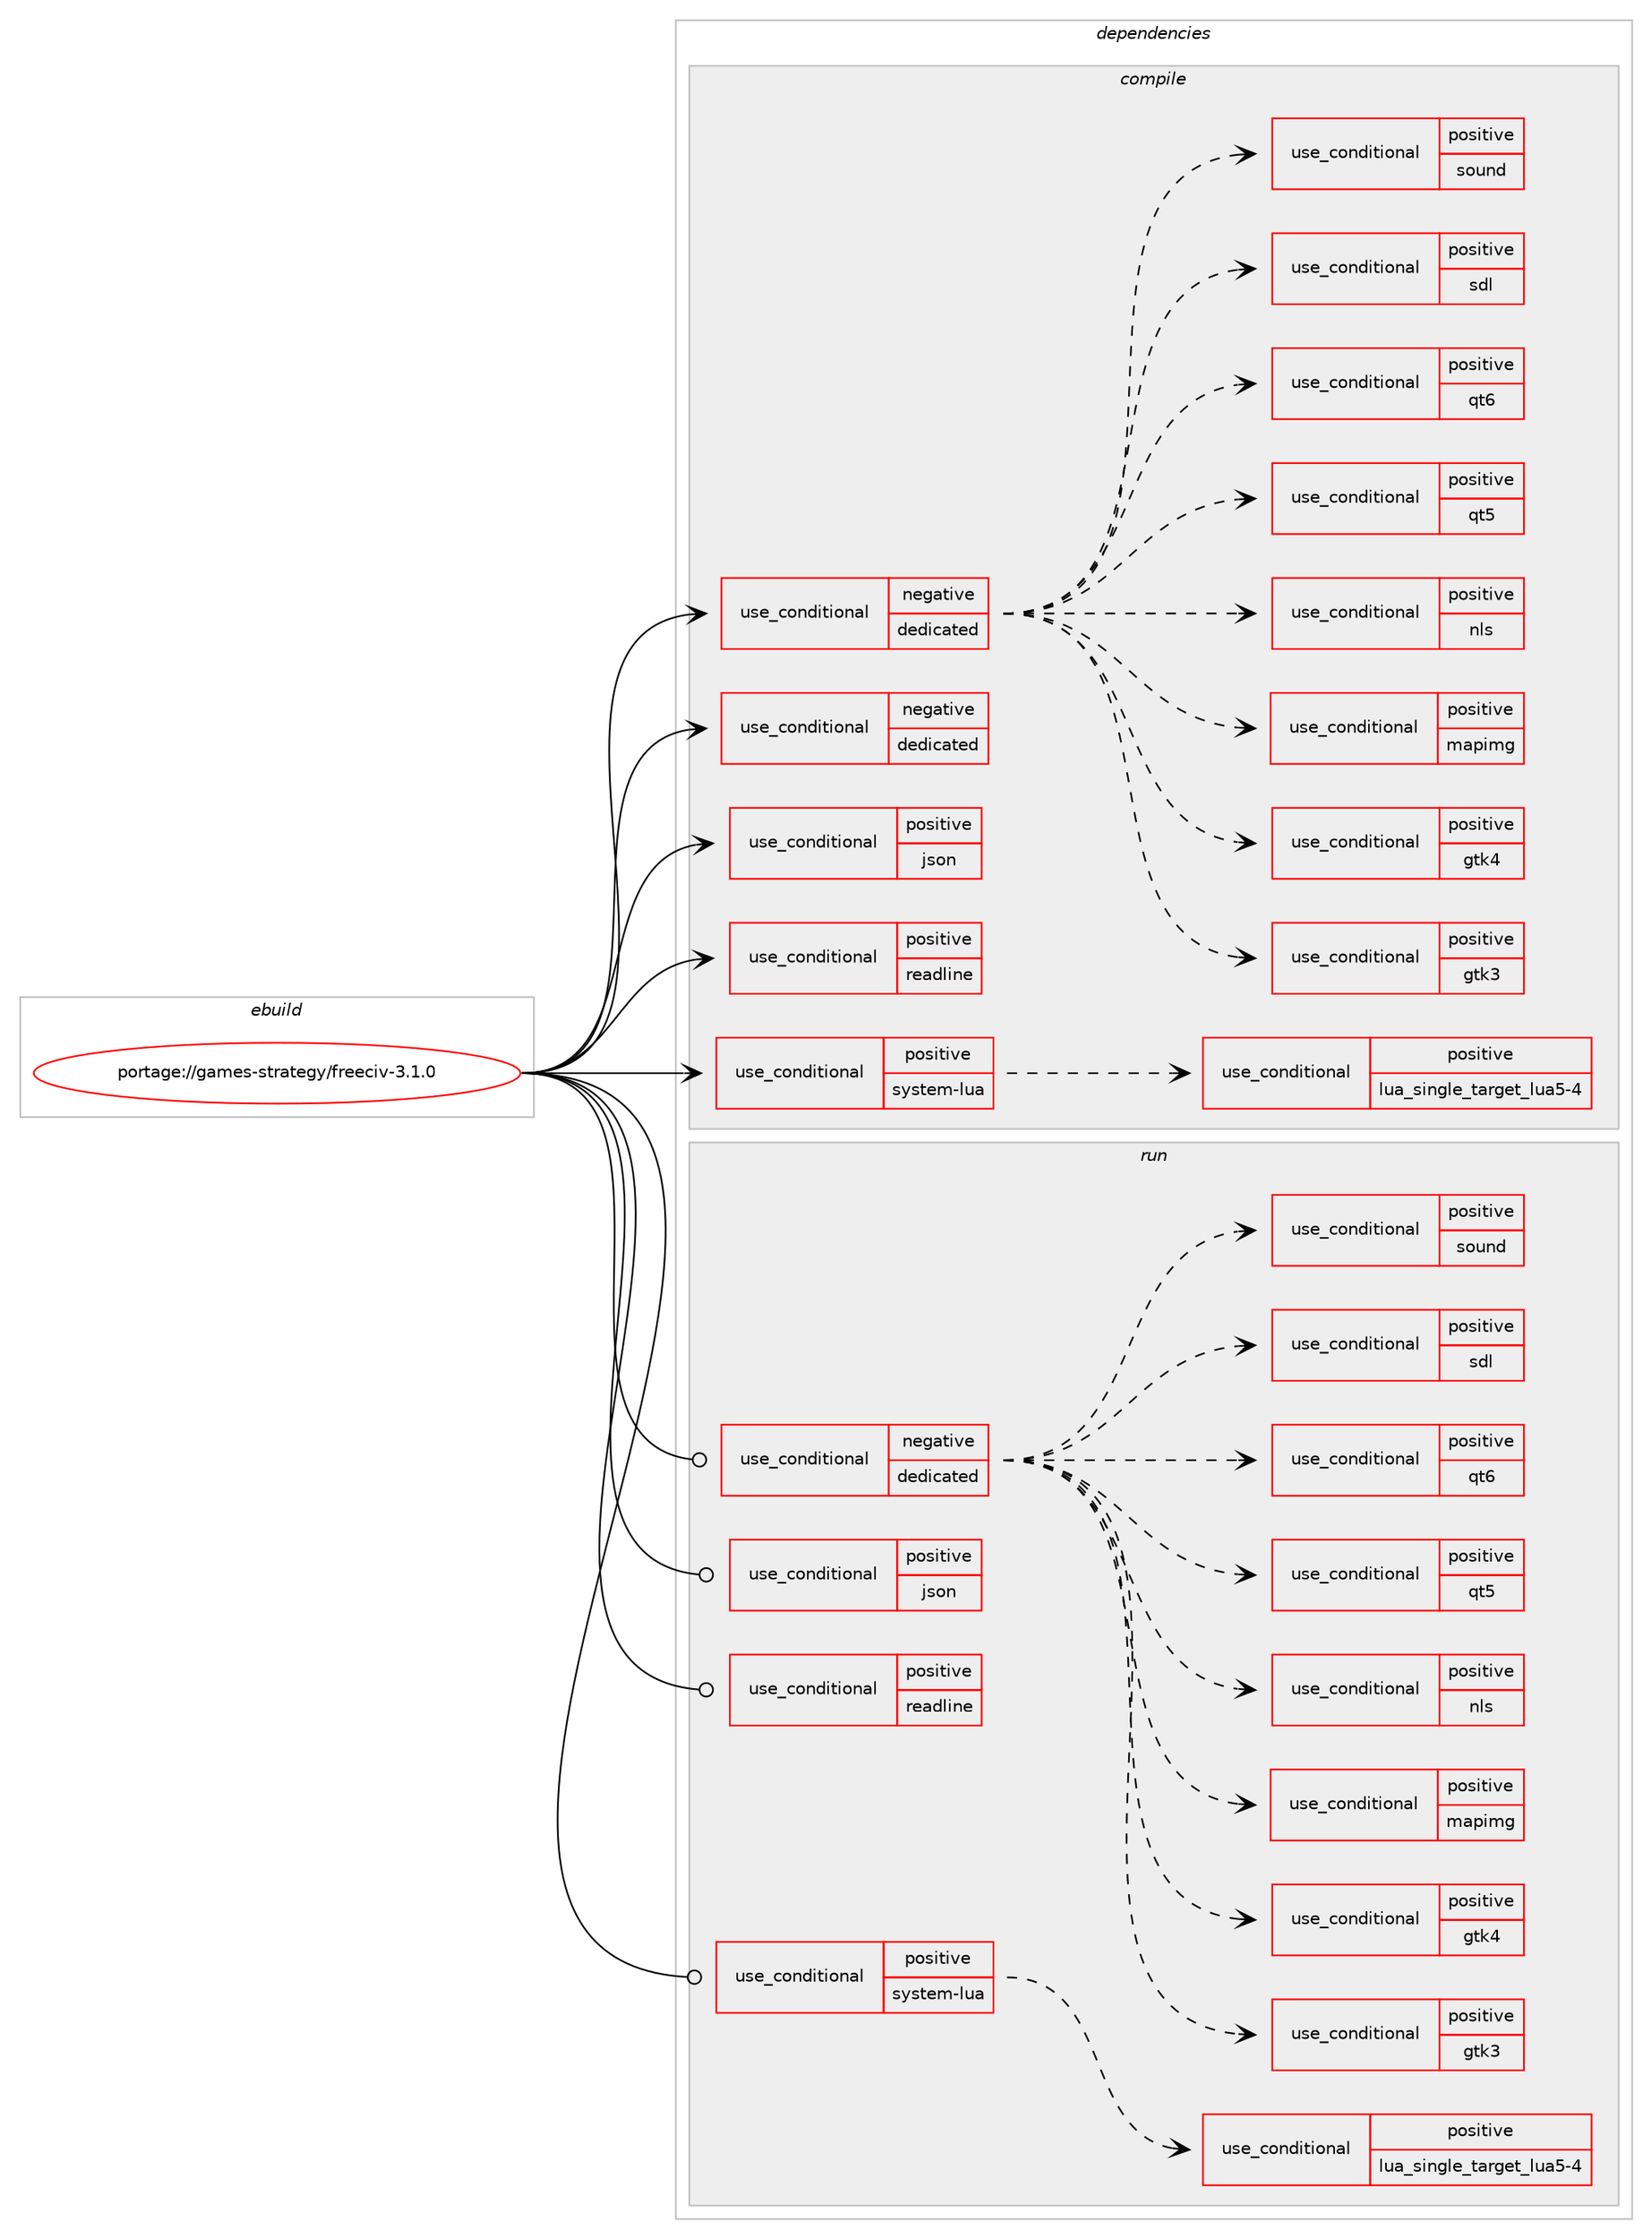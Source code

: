 digraph prolog {

# *************
# Graph options
# *************

newrank=true;
concentrate=true;
compound=true;
graph [rankdir=LR,fontname=Helvetica,fontsize=10,ranksep=1.5];#, ranksep=2.5, nodesep=0.2];
edge  [arrowhead=vee];
node  [fontname=Helvetica,fontsize=10];

# **********
# The ebuild
# **********

subgraph cluster_leftcol {
color=gray;
rank=same;
label=<<i>ebuild</i>>;
id [label="portage://games-strategy/freeciv-3.1.0", color=red, width=4, href="../games-strategy/freeciv-3.1.0.svg"];
}

# ****************
# The dependencies
# ****************

subgraph cluster_midcol {
color=gray;
label=<<i>dependencies</i>>;
subgraph cluster_compile {
fillcolor="#eeeeee";
style=filled;
label=<<i>compile</i>>;
subgraph cond63311 {
dependency116834 [label=<<TABLE BORDER="0" CELLBORDER="1" CELLSPACING="0" CELLPADDING="4"><TR><TD ROWSPAN="3" CELLPADDING="10">use_conditional</TD></TR><TR><TD>negative</TD></TR><TR><TD>dedicated</TD></TR></TABLE>>, shape=none, color=red];
# *** BEGIN UNKNOWN DEPENDENCY TYPE (TODO) ***
# dependency116834 -> package_dependency(portage://games-strategy/freeciv-3.1.0,install,no,media-libs,libpng,none,[,,],[],[])
# *** END UNKNOWN DEPENDENCY TYPE (TODO) ***

subgraph cond63312 {
dependency116835 [label=<<TABLE BORDER="0" CELLBORDER="1" CELLSPACING="0" CELLPADDING="4"><TR><TD ROWSPAN="3" CELLPADDING="10">use_conditional</TD></TR><TR><TD>positive</TD></TR><TR><TD>gtk3</TD></TR></TABLE>>, shape=none, color=red];
# *** BEGIN UNKNOWN DEPENDENCY TYPE (TODO) ***
# dependency116835 -> package_dependency(portage://games-strategy/freeciv-3.1.0,install,no,x11-libs,gtk+,none,[,,],[slot(3)],[])
# *** END UNKNOWN DEPENDENCY TYPE (TODO) ***

}
dependency116834:e -> dependency116835:w [weight=20,style="dashed",arrowhead="vee"];
subgraph cond63313 {
dependency116836 [label=<<TABLE BORDER="0" CELLBORDER="1" CELLSPACING="0" CELLPADDING="4"><TR><TD ROWSPAN="3" CELLPADDING="10">use_conditional</TD></TR><TR><TD>positive</TD></TR><TR><TD>gtk4</TD></TR></TABLE>>, shape=none, color=red];
# *** BEGIN UNKNOWN DEPENDENCY TYPE (TODO) ***
# dependency116836 -> package_dependency(portage://games-strategy/freeciv-3.1.0,install,no,gui-libs,gtk,none,[,,],[slot(4)],[])
# *** END UNKNOWN DEPENDENCY TYPE (TODO) ***

}
dependency116834:e -> dependency116836:w [weight=20,style="dashed",arrowhead="vee"];
subgraph cond63314 {
dependency116837 [label=<<TABLE BORDER="0" CELLBORDER="1" CELLSPACING="0" CELLPADDING="4"><TR><TD ROWSPAN="3" CELLPADDING="10">use_conditional</TD></TR><TR><TD>positive</TD></TR><TR><TD>mapimg</TD></TR></TABLE>>, shape=none, color=red];
# *** BEGIN UNKNOWN DEPENDENCY TYPE (TODO) ***
# dependency116837 -> package_dependency(portage://games-strategy/freeciv-3.1.0,install,no,media-gfx,imagemagick,none,[,,],any_same_slot,[])
# *** END UNKNOWN DEPENDENCY TYPE (TODO) ***

}
dependency116834:e -> dependency116837:w [weight=20,style="dashed",arrowhead="vee"];
subgraph cond63315 {
dependency116838 [label=<<TABLE BORDER="0" CELLBORDER="1" CELLSPACING="0" CELLPADDING="4"><TR><TD ROWSPAN="3" CELLPADDING="10">use_conditional</TD></TR><TR><TD>positive</TD></TR><TR><TD>nls</TD></TR></TABLE>>, shape=none, color=red];
# *** BEGIN UNKNOWN DEPENDENCY TYPE (TODO) ***
# dependency116838 -> package_dependency(portage://games-strategy/freeciv-3.1.0,install,no,virtual,libintl,none,[,,],[],[])
# *** END UNKNOWN DEPENDENCY TYPE (TODO) ***

}
dependency116834:e -> dependency116838:w [weight=20,style="dashed",arrowhead="vee"];
subgraph cond63316 {
dependency116839 [label=<<TABLE BORDER="0" CELLBORDER="1" CELLSPACING="0" CELLPADDING="4"><TR><TD ROWSPAN="3" CELLPADDING="10">use_conditional</TD></TR><TR><TD>positive</TD></TR><TR><TD>qt5</TD></TR></TABLE>>, shape=none, color=red];
# *** BEGIN UNKNOWN DEPENDENCY TYPE (TODO) ***
# dependency116839 -> package_dependency(portage://games-strategy/freeciv-3.1.0,install,no,dev-qt,qtcore,none,[,,],[slot(5)],[])
# *** END UNKNOWN DEPENDENCY TYPE (TODO) ***

# *** BEGIN UNKNOWN DEPENDENCY TYPE (TODO) ***
# dependency116839 -> package_dependency(portage://games-strategy/freeciv-3.1.0,install,no,dev-qt,qtgui,none,[,,],[slot(5)],[])
# *** END UNKNOWN DEPENDENCY TYPE (TODO) ***

# *** BEGIN UNKNOWN DEPENDENCY TYPE (TODO) ***
# dependency116839 -> package_dependency(portage://games-strategy/freeciv-3.1.0,install,no,dev-qt,qtwidgets,none,[,,],[slot(5)],[])
# *** END UNKNOWN DEPENDENCY TYPE (TODO) ***

}
dependency116834:e -> dependency116839:w [weight=20,style="dashed",arrowhead="vee"];
subgraph cond63317 {
dependency116840 [label=<<TABLE BORDER="0" CELLBORDER="1" CELLSPACING="0" CELLPADDING="4"><TR><TD ROWSPAN="3" CELLPADDING="10">use_conditional</TD></TR><TR><TD>positive</TD></TR><TR><TD>qt6</TD></TR></TABLE>>, shape=none, color=red];
# *** BEGIN UNKNOWN DEPENDENCY TYPE (TODO) ***
# dependency116840 -> package_dependency(portage://games-strategy/freeciv-3.1.0,install,no,dev-qt,qtbase,none,[,,],[slot(6)],[use(enable(gui),none),use(enable(widgets),none)])
# *** END UNKNOWN DEPENDENCY TYPE (TODO) ***

}
dependency116834:e -> dependency116840:w [weight=20,style="dashed",arrowhead="vee"];
subgraph cond63318 {
dependency116841 [label=<<TABLE BORDER="0" CELLBORDER="1" CELLSPACING="0" CELLPADDING="4"><TR><TD ROWSPAN="3" CELLPADDING="10">use_conditional</TD></TR><TR><TD>positive</TD></TR><TR><TD>sdl</TD></TR></TABLE>>, shape=none, color=red];
# *** BEGIN UNKNOWN DEPENDENCY TYPE (TODO) ***
# dependency116841 -> package_dependency(portage://games-strategy/freeciv-3.1.0,install,no,media-libs,libsdl2,none,[,,],[],[use(enable(video),none)])
# *** END UNKNOWN DEPENDENCY TYPE (TODO) ***

# *** BEGIN UNKNOWN DEPENDENCY TYPE (TODO) ***
# dependency116841 -> package_dependency(portage://games-strategy/freeciv-3.1.0,install,no,media-libs,sdl2-gfx,none,[,,],[],[])
# *** END UNKNOWN DEPENDENCY TYPE (TODO) ***

# *** BEGIN UNKNOWN DEPENDENCY TYPE (TODO) ***
# dependency116841 -> package_dependency(portage://games-strategy/freeciv-3.1.0,install,no,media-libs,sdl2-image,none,[,,],[],[use(enable(png),none)])
# *** END UNKNOWN DEPENDENCY TYPE (TODO) ***

# *** BEGIN UNKNOWN DEPENDENCY TYPE (TODO) ***
# dependency116841 -> package_dependency(portage://games-strategy/freeciv-3.1.0,install,no,media-libs,sdl2-ttf,none,[,,],[],[])
# *** END UNKNOWN DEPENDENCY TYPE (TODO) ***

}
dependency116834:e -> dependency116841:w [weight=20,style="dashed",arrowhead="vee"];
subgraph cond63319 {
dependency116842 [label=<<TABLE BORDER="0" CELLBORDER="1" CELLSPACING="0" CELLPADDING="4"><TR><TD ROWSPAN="3" CELLPADDING="10">use_conditional</TD></TR><TR><TD>positive</TD></TR><TR><TD>sound</TD></TR></TABLE>>, shape=none, color=red];
# *** BEGIN UNKNOWN DEPENDENCY TYPE (TODO) ***
# dependency116842 -> package_dependency(portage://games-strategy/freeciv-3.1.0,install,no,media-libs,libsdl2,none,[,,],[],[use(enable(sound),none)])
# *** END UNKNOWN DEPENDENCY TYPE (TODO) ***

# *** BEGIN UNKNOWN DEPENDENCY TYPE (TODO) ***
# dependency116842 -> package_dependency(portage://games-strategy/freeciv-3.1.0,install,no,media-libs,sdl2-mixer,none,[,,],[],[use(enable(vorbis),none)])
# *** END UNKNOWN DEPENDENCY TYPE (TODO) ***

}
dependency116834:e -> dependency116842:w [weight=20,style="dashed",arrowhead="vee"];
}
id:e -> dependency116834:w [weight=20,style="solid",arrowhead="vee"];
subgraph cond63320 {
dependency116843 [label=<<TABLE BORDER="0" CELLBORDER="1" CELLSPACING="0" CELLPADDING="4"><TR><TD ROWSPAN="3" CELLPADDING="10">use_conditional</TD></TR><TR><TD>negative</TD></TR><TR><TD>dedicated</TD></TR></TABLE>>, shape=none, color=red];
# *** BEGIN UNKNOWN DEPENDENCY TYPE (TODO) ***
# dependency116843 -> package_dependency(portage://games-strategy/freeciv-3.1.0,install,no,x11-base,xorg-proto,none,[,,],[],[])
# *** END UNKNOWN DEPENDENCY TYPE (TODO) ***

}
id:e -> dependency116843:w [weight=20,style="solid",arrowhead="vee"];
subgraph cond63321 {
dependency116844 [label=<<TABLE BORDER="0" CELLBORDER="1" CELLSPACING="0" CELLPADDING="4"><TR><TD ROWSPAN="3" CELLPADDING="10">use_conditional</TD></TR><TR><TD>positive</TD></TR><TR><TD>json</TD></TR></TABLE>>, shape=none, color=red];
# *** BEGIN UNKNOWN DEPENDENCY TYPE (TODO) ***
# dependency116844 -> package_dependency(portage://games-strategy/freeciv-3.1.0,install,no,dev-libs,jansson,none,[,,],any_same_slot,[])
# *** END UNKNOWN DEPENDENCY TYPE (TODO) ***

}
id:e -> dependency116844:w [weight=20,style="solid",arrowhead="vee"];
subgraph cond63322 {
dependency116845 [label=<<TABLE BORDER="0" CELLBORDER="1" CELLSPACING="0" CELLPADDING="4"><TR><TD ROWSPAN="3" CELLPADDING="10">use_conditional</TD></TR><TR><TD>positive</TD></TR><TR><TD>readline</TD></TR></TABLE>>, shape=none, color=red];
# *** BEGIN UNKNOWN DEPENDENCY TYPE (TODO) ***
# dependency116845 -> package_dependency(portage://games-strategy/freeciv-3.1.0,install,no,sys-libs,readline,none,[,,],any_same_slot,[])
# *** END UNKNOWN DEPENDENCY TYPE (TODO) ***

}
id:e -> dependency116845:w [weight=20,style="solid",arrowhead="vee"];
subgraph cond63323 {
dependency116846 [label=<<TABLE BORDER="0" CELLBORDER="1" CELLSPACING="0" CELLPADDING="4"><TR><TD ROWSPAN="3" CELLPADDING="10">use_conditional</TD></TR><TR><TD>positive</TD></TR><TR><TD>system-lua</TD></TR></TABLE>>, shape=none, color=red];
subgraph cond63324 {
dependency116847 [label=<<TABLE BORDER="0" CELLBORDER="1" CELLSPACING="0" CELLPADDING="4"><TR><TD ROWSPAN="3" CELLPADDING="10">use_conditional</TD></TR><TR><TD>positive</TD></TR><TR><TD>lua_single_target_lua5-4</TD></TR></TABLE>>, shape=none, color=red];
# *** BEGIN UNKNOWN DEPENDENCY TYPE (TODO) ***
# dependency116847 -> package_dependency(portage://games-strategy/freeciv-3.1.0,install,no,dev-lang,lua,none,[,,],[slot(5.4)],[])
# *** END UNKNOWN DEPENDENCY TYPE (TODO) ***

}
dependency116846:e -> dependency116847:w [weight=20,style="dashed",arrowhead="vee"];
}
id:e -> dependency116846:w [weight=20,style="solid",arrowhead="vee"];
# *** BEGIN UNKNOWN DEPENDENCY TYPE (TODO) ***
# id -> package_dependency(portage://games-strategy/freeciv-3.1.0,install,no,app-arch,bzip2,none,[,,],[],[])
# *** END UNKNOWN DEPENDENCY TYPE (TODO) ***

# *** BEGIN UNKNOWN DEPENDENCY TYPE (TODO) ***
# id -> package_dependency(portage://games-strategy/freeciv-3.1.0,install,no,app-arch,xz-utils,none,[,,],[],[])
# *** END UNKNOWN DEPENDENCY TYPE (TODO) ***

# *** BEGIN UNKNOWN DEPENDENCY TYPE (TODO) ***
# id -> package_dependency(portage://games-strategy/freeciv-3.1.0,install,no,app-arch,zstd,none,[,,],any_same_slot,[])
# *** END UNKNOWN DEPENDENCY TYPE (TODO) ***

# *** BEGIN UNKNOWN DEPENDENCY TYPE (TODO) ***
# id -> package_dependency(portage://games-strategy/freeciv-3.1.0,install,no,dev-build,libtool,none,[,,],[],[])
# *** END UNKNOWN DEPENDENCY TYPE (TODO) ***

# *** BEGIN UNKNOWN DEPENDENCY TYPE (TODO) ***
# id -> package_dependency(portage://games-strategy/freeciv-3.1.0,install,no,dev-db,sqlite,none,[,,],[slot(3)],[])
# *** END UNKNOWN DEPENDENCY TYPE (TODO) ***

# *** BEGIN UNKNOWN DEPENDENCY TYPE (TODO) ***
# id -> package_dependency(portage://games-strategy/freeciv-3.1.0,install,no,dev-libs,icu,none,[,,],any_same_slot,[])
# *** END UNKNOWN DEPENDENCY TYPE (TODO) ***

# *** BEGIN UNKNOWN DEPENDENCY TYPE (TODO) ***
# id -> package_dependency(portage://games-strategy/freeciv-3.1.0,install,no,net-misc,curl,none,[,,],[],[])
# *** END UNKNOWN DEPENDENCY TYPE (TODO) ***

# *** BEGIN UNKNOWN DEPENDENCY TYPE (TODO) ***
# id -> package_dependency(portage://games-strategy/freeciv-3.1.0,install,no,sys-libs,zlib,none,[,,],[],[])
# *** END UNKNOWN DEPENDENCY TYPE (TODO) ***

}
subgraph cluster_compileandrun {
fillcolor="#eeeeee";
style=filled;
label=<<i>compile and run</i>>;
}
subgraph cluster_run {
fillcolor="#eeeeee";
style=filled;
label=<<i>run</i>>;
subgraph cond63325 {
dependency116848 [label=<<TABLE BORDER="0" CELLBORDER="1" CELLSPACING="0" CELLPADDING="4"><TR><TD ROWSPAN="3" CELLPADDING="10">use_conditional</TD></TR><TR><TD>negative</TD></TR><TR><TD>dedicated</TD></TR></TABLE>>, shape=none, color=red];
# *** BEGIN UNKNOWN DEPENDENCY TYPE (TODO) ***
# dependency116848 -> package_dependency(portage://games-strategy/freeciv-3.1.0,run,no,media-libs,libpng,none,[,,],[],[])
# *** END UNKNOWN DEPENDENCY TYPE (TODO) ***

subgraph cond63326 {
dependency116849 [label=<<TABLE BORDER="0" CELLBORDER="1" CELLSPACING="0" CELLPADDING="4"><TR><TD ROWSPAN="3" CELLPADDING="10">use_conditional</TD></TR><TR><TD>positive</TD></TR><TR><TD>gtk3</TD></TR></TABLE>>, shape=none, color=red];
# *** BEGIN UNKNOWN DEPENDENCY TYPE (TODO) ***
# dependency116849 -> package_dependency(portage://games-strategy/freeciv-3.1.0,run,no,x11-libs,gtk+,none,[,,],[slot(3)],[])
# *** END UNKNOWN DEPENDENCY TYPE (TODO) ***

}
dependency116848:e -> dependency116849:w [weight=20,style="dashed",arrowhead="vee"];
subgraph cond63327 {
dependency116850 [label=<<TABLE BORDER="0" CELLBORDER="1" CELLSPACING="0" CELLPADDING="4"><TR><TD ROWSPAN="3" CELLPADDING="10">use_conditional</TD></TR><TR><TD>positive</TD></TR><TR><TD>gtk4</TD></TR></TABLE>>, shape=none, color=red];
# *** BEGIN UNKNOWN DEPENDENCY TYPE (TODO) ***
# dependency116850 -> package_dependency(portage://games-strategy/freeciv-3.1.0,run,no,gui-libs,gtk,none,[,,],[slot(4)],[])
# *** END UNKNOWN DEPENDENCY TYPE (TODO) ***

}
dependency116848:e -> dependency116850:w [weight=20,style="dashed",arrowhead="vee"];
subgraph cond63328 {
dependency116851 [label=<<TABLE BORDER="0" CELLBORDER="1" CELLSPACING="0" CELLPADDING="4"><TR><TD ROWSPAN="3" CELLPADDING="10">use_conditional</TD></TR><TR><TD>positive</TD></TR><TR><TD>mapimg</TD></TR></TABLE>>, shape=none, color=red];
# *** BEGIN UNKNOWN DEPENDENCY TYPE (TODO) ***
# dependency116851 -> package_dependency(portage://games-strategy/freeciv-3.1.0,run,no,media-gfx,imagemagick,none,[,,],any_same_slot,[])
# *** END UNKNOWN DEPENDENCY TYPE (TODO) ***

}
dependency116848:e -> dependency116851:w [weight=20,style="dashed",arrowhead="vee"];
subgraph cond63329 {
dependency116852 [label=<<TABLE BORDER="0" CELLBORDER="1" CELLSPACING="0" CELLPADDING="4"><TR><TD ROWSPAN="3" CELLPADDING="10">use_conditional</TD></TR><TR><TD>positive</TD></TR><TR><TD>nls</TD></TR></TABLE>>, shape=none, color=red];
# *** BEGIN UNKNOWN DEPENDENCY TYPE (TODO) ***
# dependency116852 -> package_dependency(portage://games-strategy/freeciv-3.1.0,run,no,virtual,libintl,none,[,,],[],[])
# *** END UNKNOWN DEPENDENCY TYPE (TODO) ***

}
dependency116848:e -> dependency116852:w [weight=20,style="dashed",arrowhead="vee"];
subgraph cond63330 {
dependency116853 [label=<<TABLE BORDER="0" CELLBORDER="1" CELLSPACING="0" CELLPADDING="4"><TR><TD ROWSPAN="3" CELLPADDING="10">use_conditional</TD></TR><TR><TD>positive</TD></TR><TR><TD>qt5</TD></TR></TABLE>>, shape=none, color=red];
# *** BEGIN UNKNOWN DEPENDENCY TYPE (TODO) ***
# dependency116853 -> package_dependency(portage://games-strategy/freeciv-3.1.0,run,no,dev-qt,qtcore,none,[,,],[slot(5)],[])
# *** END UNKNOWN DEPENDENCY TYPE (TODO) ***

# *** BEGIN UNKNOWN DEPENDENCY TYPE (TODO) ***
# dependency116853 -> package_dependency(portage://games-strategy/freeciv-3.1.0,run,no,dev-qt,qtgui,none,[,,],[slot(5)],[])
# *** END UNKNOWN DEPENDENCY TYPE (TODO) ***

# *** BEGIN UNKNOWN DEPENDENCY TYPE (TODO) ***
# dependency116853 -> package_dependency(portage://games-strategy/freeciv-3.1.0,run,no,dev-qt,qtwidgets,none,[,,],[slot(5)],[])
# *** END UNKNOWN DEPENDENCY TYPE (TODO) ***

}
dependency116848:e -> dependency116853:w [weight=20,style="dashed",arrowhead="vee"];
subgraph cond63331 {
dependency116854 [label=<<TABLE BORDER="0" CELLBORDER="1" CELLSPACING="0" CELLPADDING="4"><TR><TD ROWSPAN="3" CELLPADDING="10">use_conditional</TD></TR><TR><TD>positive</TD></TR><TR><TD>qt6</TD></TR></TABLE>>, shape=none, color=red];
# *** BEGIN UNKNOWN DEPENDENCY TYPE (TODO) ***
# dependency116854 -> package_dependency(portage://games-strategy/freeciv-3.1.0,run,no,dev-qt,qtbase,none,[,,],[slot(6)],[use(enable(gui),none),use(enable(widgets),none)])
# *** END UNKNOWN DEPENDENCY TYPE (TODO) ***

}
dependency116848:e -> dependency116854:w [weight=20,style="dashed",arrowhead="vee"];
subgraph cond63332 {
dependency116855 [label=<<TABLE BORDER="0" CELLBORDER="1" CELLSPACING="0" CELLPADDING="4"><TR><TD ROWSPAN="3" CELLPADDING="10">use_conditional</TD></TR><TR><TD>positive</TD></TR><TR><TD>sdl</TD></TR></TABLE>>, shape=none, color=red];
# *** BEGIN UNKNOWN DEPENDENCY TYPE (TODO) ***
# dependency116855 -> package_dependency(portage://games-strategy/freeciv-3.1.0,run,no,media-libs,libsdl2,none,[,,],[],[use(enable(video),none)])
# *** END UNKNOWN DEPENDENCY TYPE (TODO) ***

# *** BEGIN UNKNOWN DEPENDENCY TYPE (TODO) ***
# dependency116855 -> package_dependency(portage://games-strategy/freeciv-3.1.0,run,no,media-libs,sdl2-gfx,none,[,,],[],[])
# *** END UNKNOWN DEPENDENCY TYPE (TODO) ***

# *** BEGIN UNKNOWN DEPENDENCY TYPE (TODO) ***
# dependency116855 -> package_dependency(portage://games-strategy/freeciv-3.1.0,run,no,media-libs,sdl2-image,none,[,,],[],[use(enable(png),none)])
# *** END UNKNOWN DEPENDENCY TYPE (TODO) ***

# *** BEGIN UNKNOWN DEPENDENCY TYPE (TODO) ***
# dependency116855 -> package_dependency(portage://games-strategy/freeciv-3.1.0,run,no,media-libs,sdl2-ttf,none,[,,],[],[])
# *** END UNKNOWN DEPENDENCY TYPE (TODO) ***

}
dependency116848:e -> dependency116855:w [weight=20,style="dashed",arrowhead="vee"];
subgraph cond63333 {
dependency116856 [label=<<TABLE BORDER="0" CELLBORDER="1" CELLSPACING="0" CELLPADDING="4"><TR><TD ROWSPAN="3" CELLPADDING="10">use_conditional</TD></TR><TR><TD>positive</TD></TR><TR><TD>sound</TD></TR></TABLE>>, shape=none, color=red];
# *** BEGIN UNKNOWN DEPENDENCY TYPE (TODO) ***
# dependency116856 -> package_dependency(portage://games-strategy/freeciv-3.1.0,run,no,media-libs,libsdl2,none,[,,],[],[use(enable(sound),none)])
# *** END UNKNOWN DEPENDENCY TYPE (TODO) ***

# *** BEGIN UNKNOWN DEPENDENCY TYPE (TODO) ***
# dependency116856 -> package_dependency(portage://games-strategy/freeciv-3.1.0,run,no,media-libs,sdl2-mixer,none,[,,],[],[use(enable(vorbis),none)])
# *** END UNKNOWN DEPENDENCY TYPE (TODO) ***

}
dependency116848:e -> dependency116856:w [weight=20,style="dashed",arrowhead="vee"];
}
id:e -> dependency116848:w [weight=20,style="solid",arrowhead="odot"];
subgraph cond63334 {
dependency116857 [label=<<TABLE BORDER="0" CELLBORDER="1" CELLSPACING="0" CELLPADDING="4"><TR><TD ROWSPAN="3" CELLPADDING="10">use_conditional</TD></TR><TR><TD>positive</TD></TR><TR><TD>json</TD></TR></TABLE>>, shape=none, color=red];
# *** BEGIN UNKNOWN DEPENDENCY TYPE (TODO) ***
# dependency116857 -> package_dependency(portage://games-strategy/freeciv-3.1.0,run,no,dev-libs,jansson,none,[,,],any_same_slot,[])
# *** END UNKNOWN DEPENDENCY TYPE (TODO) ***

}
id:e -> dependency116857:w [weight=20,style="solid",arrowhead="odot"];
subgraph cond63335 {
dependency116858 [label=<<TABLE BORDER="0" CELLBORDER="1" CELLSPACING="0" CELLPADDING="4"><TR><TD ROWSPAN="3" CELLPADDING="10">use_conditional</TD></TR><TR><TD>positive</TD></TR><TR><TD>readline</TD></TR></TABLE>>, shape=none, color=red];
# *** BEGIN UNKNOWN DEPENDENCY TYPE (TODO) ***
# dependency116858 -> package_dependency(portage://games-strategy/freeciv-3.1.0,run,no,sys-libs,readline,none,[,,],any_same_slot,[])
# *** END UNKNOWN DEPENDENCY TYPE (TODO) ***

}
id:e -> dependency116858:w [weight=20,style="solid",arrowhead="odot"];
subgraph cond63336 {
dependency116859 [label=<<TABLE BORDER="0" CELLBORDER="1" CELLSPACING="0" CELLPADDING="4"><TR><TD ROWSPAN="3" CELLPADDING="10">use_conditional</TD></TR><TR><TD>positive</TD></TR><TR><TD>system-lua</TD></TR></TABLE>>, shape=none, color=red];
subgraph cond63337 {
dependency116860 [label=<<TABLE BORDER="0" CELLBORDER="1" CELLSPACING="0" CELLPADDING="4"><TR><TD ROWSPAN="3" CELLPADDING="10">use_conditional</TD></TR><TR><TD>positive</TD></TR><TR><TD>lua_single_target_lua5-4</TD></TR></TABLE>>, shape=none, color=red];
# *** BEGIN UNKNOWN DEPENDENCY TYPE (TODO) ***
# dependency116860 -> package_dependency(portage://games-strategy/freeciv-3.1.0,run,no,dev-lang,lua,none,[,,],[slot(5.4)],[])
# *** END UNKNOWN DEPENDENCY TYPE (TODO) ***

}
dependency116859:e -> dependency116860:w [weight=20,style="dashed",arrowhead="vee"];
}
id:e -> dependency116859:w [weight=20,style="solid",arrowhead="odot"];
# *** BEGIN UNKNOWN DEPENDENCY TYPE (TODO) ***
# id -> package_dependency(portage://games-strategy/freeciv-3.1.0,run,no,app-arch,bzip2,none,[,,],[],[])
# *** END UNKNOWN DEPENDENCY TYPE (TODO) ***

# *** BEGIN UNKNOWN DEPENDENCY TYPE (TODO) ***
# id -> package_dependency(portage://games-strategy/freeciv-3.1.0,run,no,app-arch,xz-utils,none,[,,],[],[])
# *** END UNKNOWN DEPENDENCY TYPE (TODO) ***

# *** BEGIN UNKNOWN DEPENDENCY TYPE (TODO) ***
# id -> package_dependency(portage://games-strategy/freeciv-3.1.0,run,no,app-arch,zstd,none,[,,],any_same_slot,[])
# *** END UNKNOWN DEPENDENCY TYPE (TODO) ***

# *** BEGIN UNKNOWN DEPENDENCY TYPE (TODO) ***
# id -> package_dependency(portage://games-strategy/freeciv-3.1.0,run,no,dev-build,libtool,none,[,,],[],[])
# *** END UNKNOWN DEPENDENCY TYPE (TODO) ***

# *** BEGIN UNKNOWN DEPENDENCY TYPE (TODO) ***
# id -> package_dependency(portage://games-strategy/freeciv-3.1.0,run,no,dev-db,sqlite,none,[,,],[slot(3)],[])
# *** END UNKNOWN DEPENDENCY TYPE (TODO) ***

# *** BEGIN UNKNOWN DEPENDENCY TYPE (TODO) ***
# id -> package_dependency(portage://games-strategy/freeciv-3.1.0,run,no,dev-libs,icu,none,[,,],any_same_slot,[])
# *** END UNKNOWN DEPENDENCY TYPE (TODO) ***

# *** BEGIN UNKNOWN DEPENDENCY TYPE (TODO) ***
# id -> package_dependency(portage://games-strategy/freeciv-3.1.0,run,no,net-misc,curl,none,[,,],[],[])
# *** END UNKNOWN DEPENDENCY TYPE (TODO) ***

# *** BEGIN UNKNOWN DEPENDENCY TYPE (TODO) ***
# id -> package_dependency(portage://games-strategy/freeciv-3.1.0,run,no,sys-libs,zlib,none,[,,],[],[])
# *** END UNKNOWN DEPENDENCY TYPE (TODO) ***

}
}

# **************
# The candidates
# **************

subgraph cluster_choices {
rank=same;
color=gray;
label=<<i>candidates</i>>;

}

}
